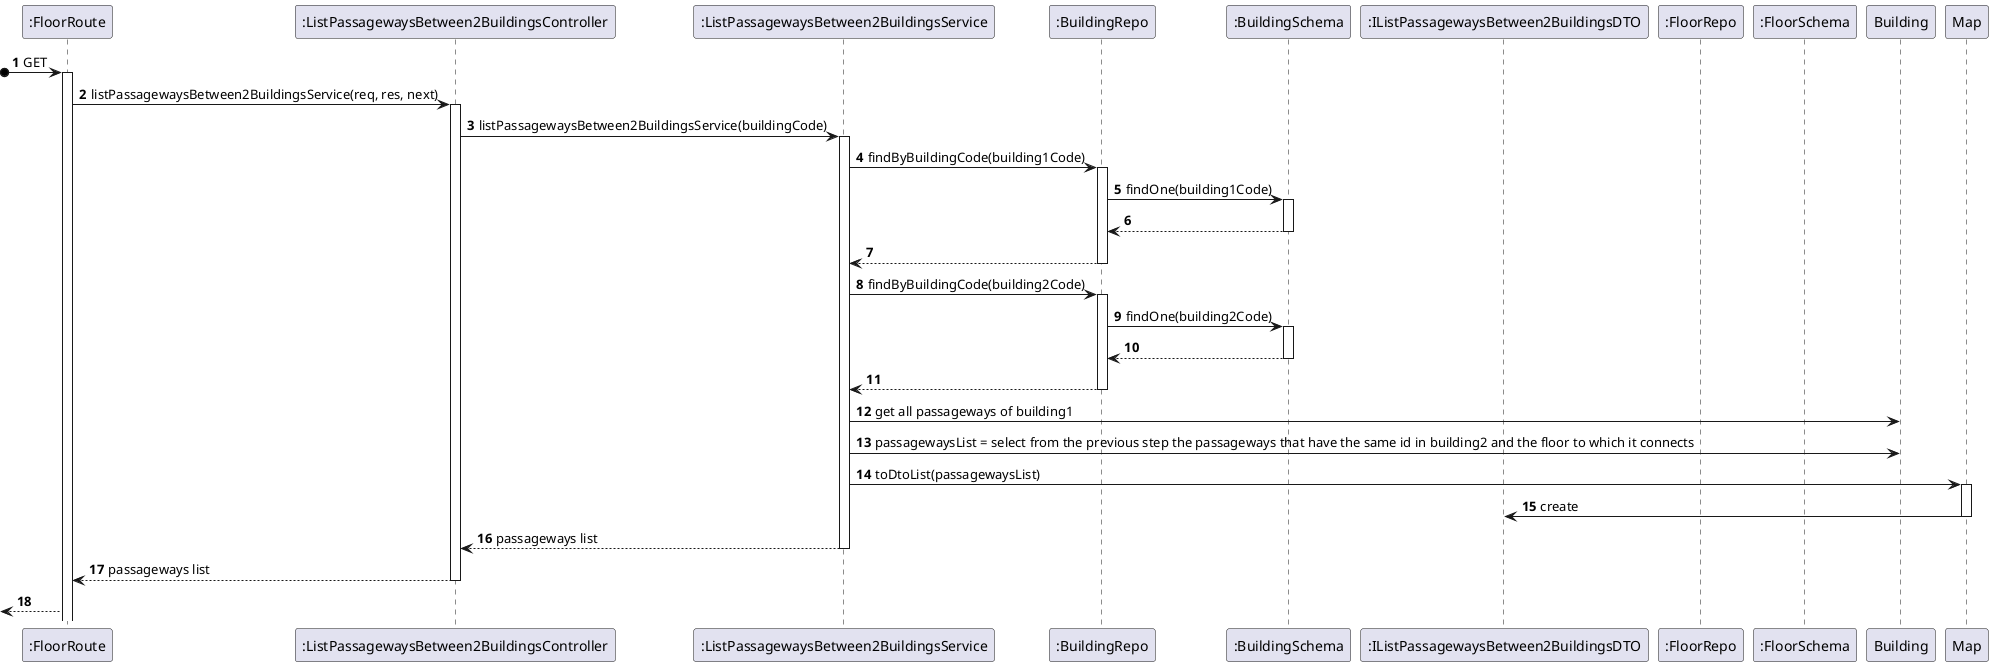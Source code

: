 @startuml

autonumber

participant ":FloorRoute" as Route
participant ":ListPassagewaysBetween2BuildingsController" as Controller
participant ":ListPassagewaysBetween2BuildingsService" as Service
participant ":BuildingRepo" as BuildingRepo
participant ":BuildingSchema" as BuildingSchema
participant ":IListPassagewaysBetween2BuildingsDTO" as DTO

participant ":FloorRepo" as FloorRepo

participant ":FloorSchema" as Schema


?o->Route: GET
activate Route

Route -> Controller: listPassagewaysBetween2BuildingsService(req, res, next)
activate Controller

Controller -> Service: listPassagewaysBetween2BuildingsService(buildingCode)
activate Service

Service -> BuildingRepo: findByBuildingCode(building1Code)
activate BuildingRepo
BuildingRepo -> BuildingSchema: findOne(building1Code)
activate BuildingSchema
BuildingRepo <-- BuildingSchema
deactivate BuildingSchema
Service <-- BuildingRepo
deactivate BuildingRepo

Service -> BuildingRepo: findByBuildingCode(building2Code)
activate BuildingRepo
BuildingRepo -> BuildingSchema: findOne(building2Code)
activate BuildingSchema
BuildingRepo <-- BuildingSchema
deactivate BuildingSchema
Service <-- BuildingRepo
deactivate BuildingRepo




Service -> Building: get all passageways of building1

Service -> Building: passagewaysList = select from the previous step the passageways that have the same id in building2 and the floor to which it connects



Service -> Map:toDtoList(passagewaysList)
activate Map

Map -> DTO: create
deactivate Map

Service --> Controller: passageways list
deactivate Service

Controller --> Route: passageways list
deactivate Controller
<--Route:



@enduml
